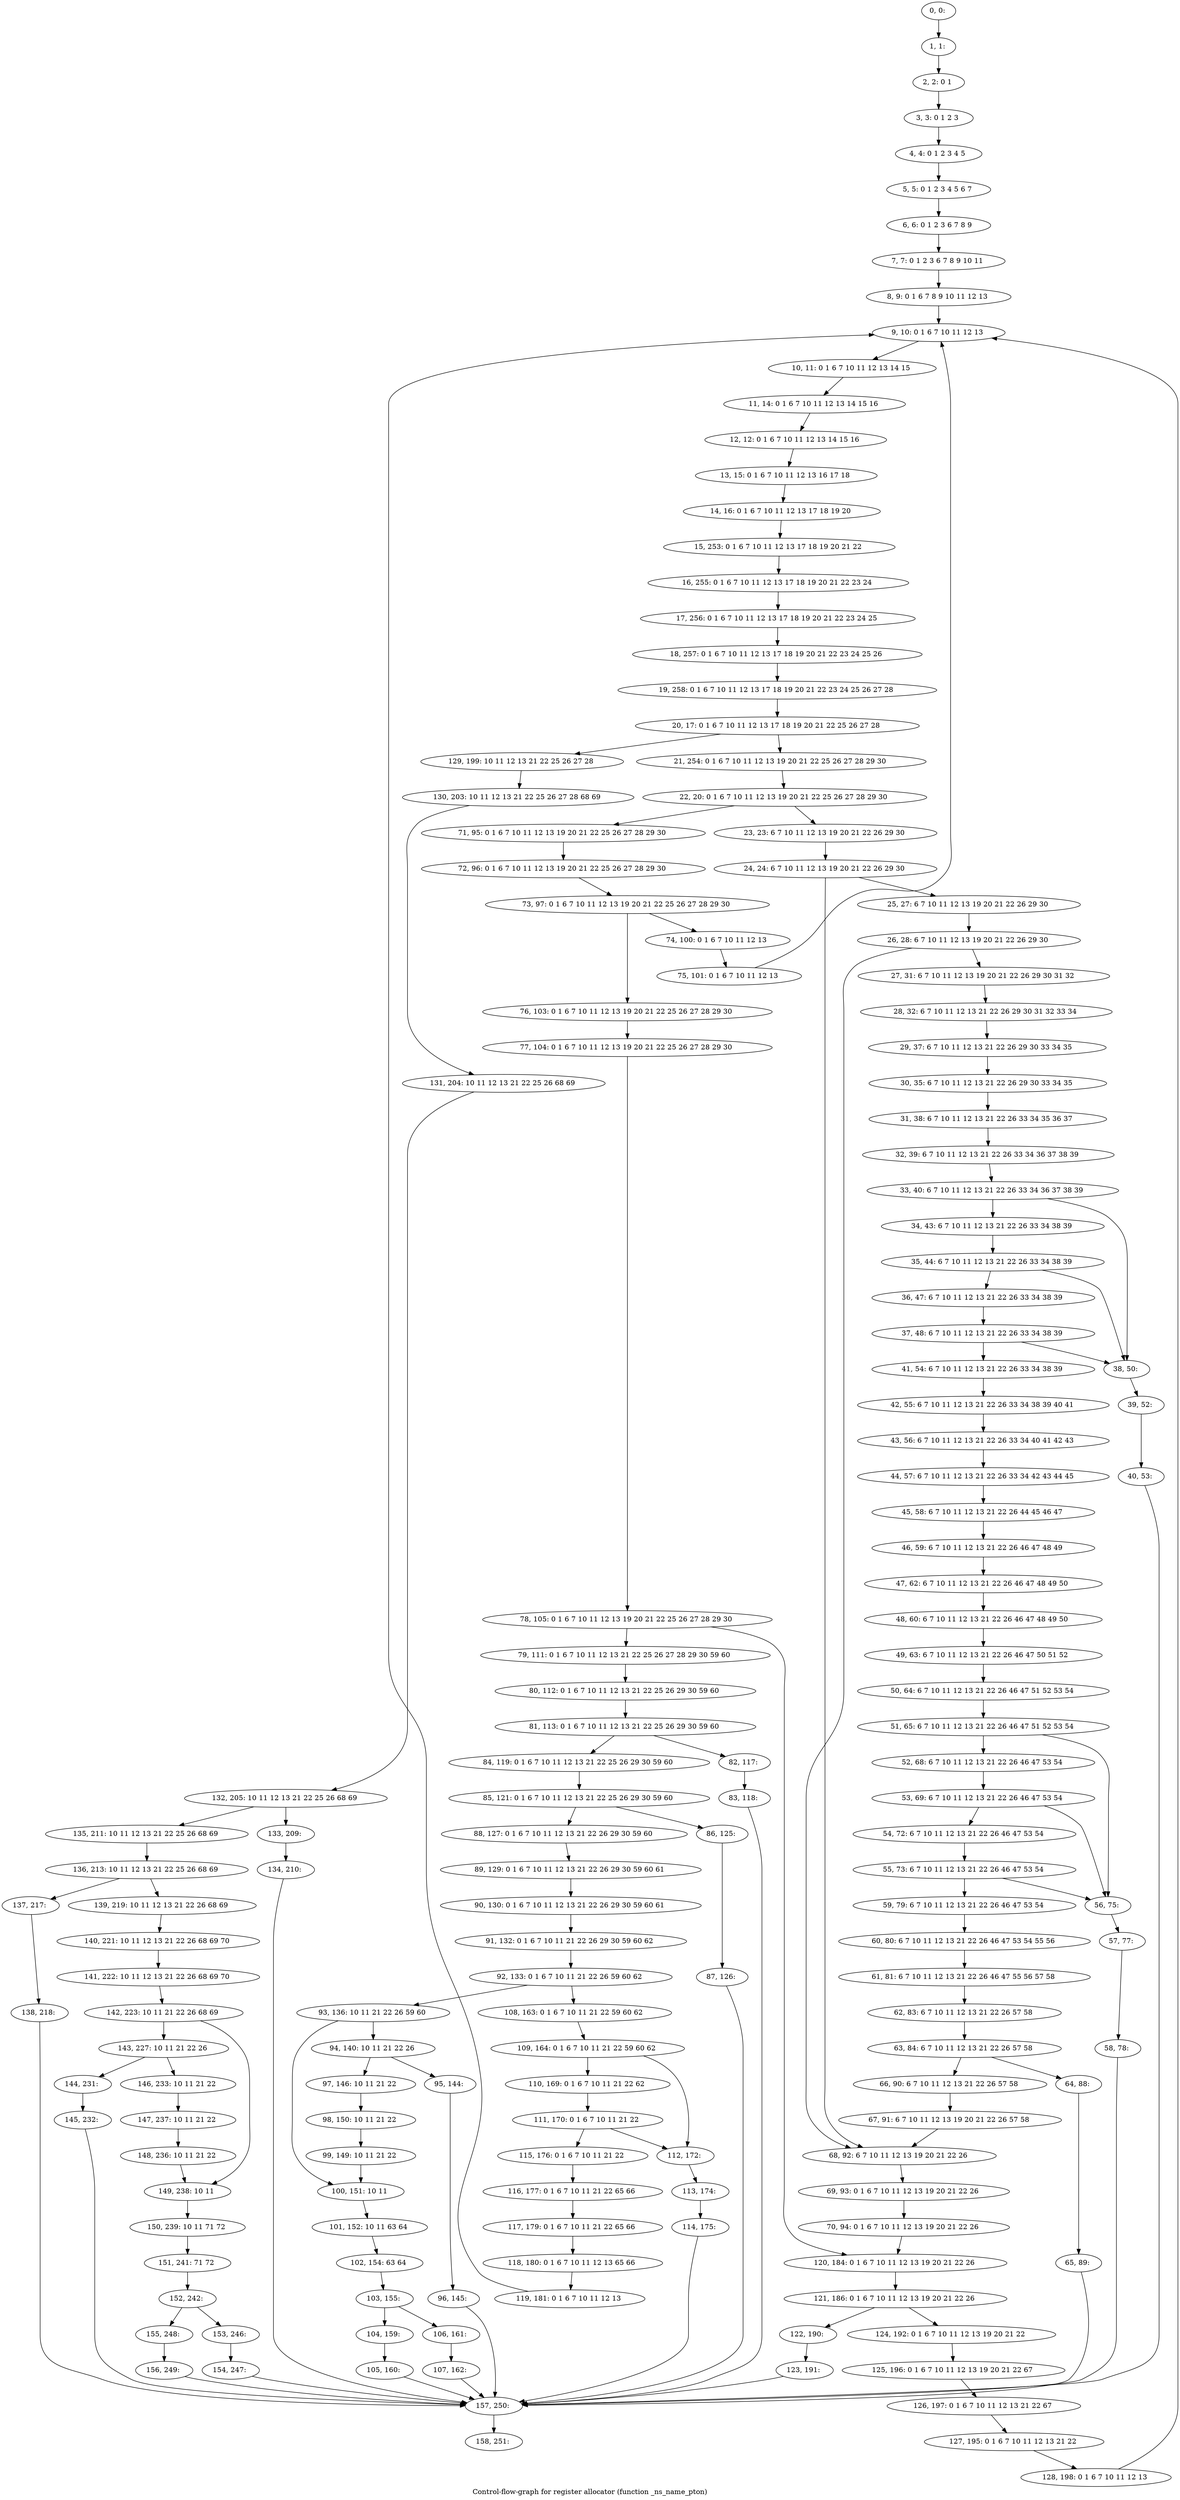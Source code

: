 digraph G {
graph [label="Control-flow-graph for register allocator (function _ns_name_pton)"]
0[label="0, 0: "];
1[label="1, 1: "];
2[label="2, 2: 0 1 "];
3[label="3, 3: 0 1 2 3 "];
4[label="4, 4: 0 1 2 3 4 5 "];
5[label="5, 5: 0 1 2 3 4 5 6 7 "];
6[label="6, 6: 0 1 2 3 6 7 8 9 "];
7[label="7, 7: 0 1 2 3 6 7 8 9 10 11 "];
8[label="8, 9: 0 1 6 7 8 9 10 11 12 13 "];
9[label="9, 10: 0 1 6 7 10 11 12 13 "];
10[label="10, 11: 0 1 6 7 10 11 12 13 14 15 "];
11[label="11, 14: 0 1 6 7 10 11 12 13 14 15 16 "];
12[label="12, 12: 0 1 6 7 10 11 12 13 14 15 16 "];
13[label="13, 15: 0 1 6 7 10 11 12 13 16 17 18 "];
14[label="14, 16: 0 1 6 7 10 11 12 13 17 18 19 20 "];
15[label="15, 253: 0 1 6 7 10 11 12 13 17 18 19 20 21 22 "];
16[label="16, 255: 0 1 6 7 10 11 12 13 17 18 19 20 21 22 23 24 "];
17[label="17, 256: 0 1 6 7 10 11 12 13 17 18 19 20 21 22 23 24 25 "];
18[label="18, 257: 0 1 6 7 10 11 12 13 17 18 19 20 21 22 23 24 25 26 "];
19[label="19, 258: 0 1 6 7 10 11 12 13 17 18 19 20 21 22 23 24 25 26 27 28 "];
20[label="20, 17: 0 1 6 7 10 11 12 13 17 18 19 20 21 22 25 26 27 28 "];
21[label="21, 254: 0 1 6 7 10 11 12 13 19 20 21 22 25 26 27 28 29 30 "];
22[label="22, 20: 0 1 6 7 10 11 12 13 19 20 21 22 25 26 27 28 29 30 "];
23[label="23, 23: 6 7 10 11 12 13 19 20 21 22 26 29 30 "];
24[label="24, 24: 6 7 10 11 12 13 19 20 21 22 26 29 30 "];
25[label="25, 27: 6 7 10 11 12 13 19 20 21 22 26 29 30 "];
26[label="26, 28: 6 7 10 11 12 13 19 20 21 22 26 29 30 "];
27[label="27, 31: 6 7 10 11 12 13 19 20 21 22 26 29 30 31 32 "];
28[label="28, 32: 6 7 10 11 12 13 21 22 26 29 30 31 32 33 34 "];
29[label="29, 37: 6 7 10 11 12 13 21 22 26 29 30 33 34 35 "];
30[label="30, 35: 6 7 10 11 12 13 21 22 26 29 30 33 34 35 "];
31[label="31, 38: 6 7 10 11 12 13 21 22 26 33 34 35 36 37 "];
32[label="32, 39: 6 7 10 11 12 13 21 22 26 33 34 36 37 38 39 "];
33[label="33, 40: 6 7 10 11 12 13 21 22 26 33 34 36 37 38 39 "];
34[label="34, 43: 6 7 10 11 12 13 21 22 26 33 34 38 39 "];
35[label="35, 44: 6 7 10 11 12 13 21 22 26 33 34 38 39 "];
36[label="36, 47: 6 7 10 11 12 13 21 22 26 33 34 38 39 "];
37[label="37, 48: 6 7 10 11 12 13 21 22 26 33 34 38 39 "];
38[label="38, 50: "];
39[label="39, 52: "];
40[label="40, 53: "];
41[label="41, 54: 6 7 10 11 12 13 21 22 26 33 34 38 39 "];
42[label="42, 55: 6 7 10 11 12 13 21 22 26 33 34 38 39 40 41 "];
43[label="43, 56: 6 7 10 11 12 13 21 22 26 33 34 40 41 42 43 "];
44[label="44, 57: 6 7 10 11 12 13 21 22 26 33 34 42 43 44 45 "];
45[label="45, 58: 6 7 10 11 12 13 21 22 26 44 45 46 47 "];
46[label="46, 59: 6 7 10 11 12 13 21 22 26 46 47 48 49 "];
47[label="47, 62: 6 7 10 11 12 13 21 22 26 46 47 48 49 50 "];
48[label="48, 60: 6 7 10 11 12 13 21 22 26 46 47 48 49 50 "];
49[label="49, 63: 6 7 10 11 12 13 21 22 26 46 47 50 51 52 "];
50[label="50, 64: 6 7 10 11 12 13 21 22 26 46 47 51 52 53 54 "];
51[label="51, 65: 6 7 10 11 12 13 21 22 26 46 47 51 52 53 54 "];
52[label="52, 68: 6 7 10 11 12 13 21 22 26 46 47 53 54 "];
53[label="53, 69: 6 7 10 11 12 13 21 22 26 46 47 53 54 "];
54[label="54, 72: 6 7 10 11 12 13 21 22 26 46 47 53 54 "];
55[label="55, 73: 6 7 10 11 12 13 21 22 26 46 47 53 54 "];
56[label="56, 75: "];
57[label="57, 77: "];
58[label="58, 78: "];
59[label="59, 79: 6 7 10 11 12 13 21 22 26 46 47 53 54 "];
60[label="60, 80: 6 7 10 11 12 13 21 22 26 46 47 53 54 55 56 "];
61[label="61, 81: 6 7 10 11 12 13 21 22 26 46 47 55 56 57 58 "];
62[label="62, 83: 6 7 10 11 12 13 21 22 26 57 58 "];
63[label="63, 84: 6 7 10 11 12 13 21 22 26 57 58 "];
64[label="64, 88: "];
65[label="65, 89: "];
66[label="66, 90: 6 7 10 11 12 13 21 22 26 57 58 "];
67[label="67, 91: 6 7 10 11 12 13 19 20 21 22 26 57 58 "];
68[label="68, 92: 6 7 10 11 12 13 19 20 21 22 26 "];
69[label="69, 93: 0 1 6 7 10 11 12 13 19 20 21 22 26 "];
70[label="70, 94: 0 1 6 7 10 11 12 13 19 20 21 22 26 "];
71[label="71, 95: 0 1 6 7 10 11 12 13 19 20 21 22 25 26 27 28 29 30 "];
72[label="72, 96: 0 1 6 7 10 11 12 13 19 20 21 22 25 26 27 28 29 30 "];
73[label="73, 97: 0 1 6 7 10 11 12 13 19 20 21 22 25 26 27 28 29 30 "];
74[label="74, 100: 0 1 6 7 10 11 12 13 "];
75[label="75, 101: 0 1 6 7 10 11 12 13 "];
76[label="76, 103: 0 1 6 7 10 11 12 13 19 20 21 22 25 26 27 28 29 30 "];
77[label="77, 104: 0 1 6 7 10 11 12 13 19 20 21 22 25 26 27 28 29 30 "];
78[label="78, 105: 0 1 6 7 10 11 12 13 19 20 21 22 25 26 27 28 29 30 "];
79[label="79, 111: 0 1 6 7 10 11 12 13 21 22 25 26 27 28 29 30 59 60 "];
80[label="80, 112: 0 1 6 7 10 11 12 13 21 22 25 26 29 30 59 60 "];
81[label="81, 113: 0 1 6 7 10 11 12 13 21 22 25 26 29 30 59 60 "];
82[label="82, 117: "];
83[label="83, 118: "];
84[label="84, 119: 0 1 6 7 10 11 12 13 21 22 25 26 29 30 59 60 "];
85[label="85, 121: 0 1 6 7 10 11 12 13 21 22 25 26 29 30 59 60 "];
86[label="86, 125: "];
87[label="87, 126: "];
88[label="88, 127: 0 1 6 7 10 11 12 13 21 22 26 29 30 59 60 "];
89[label="89, 129: 0 1 6 7 10 11 12 13 21 22 26 29 30 59 60 61 "];
90[label="90, 130: 0 1 6 7 10 11 12 13 21 22 26 29 30 59 60 61 "];
91[label="91, 132: 0 1 6 7 10 11 21 22 26 29 30 59 60 62 "];
92[label="92, 133: 0 1 6 7 10 11 21 22 26 59 60 62 "];
93[label="93, 136: 10 11 21 22 26 59 60 "];
94[label="94, 140: 10 11 21 22 26 "];
95[label="95, 144: "];
96[label="96, 145: "];
97[label="97, 146: 10 11 21 22 "];
98[label="98, 150: 10 11 21 22 "];
99[label="99, 149: 10 11 21 22 "];
100[label="100, 151: 10 11 "];
101[label="101, 152: 10 11 63 64 "];
102[label="102, 154: 63 64 "];
103[label="103, 155: "];
104[label="104, 159: "];
105[label="105, 160: "];
106[label="106, 161: "];
107[label="107, 162: "];
108[label="108, 163: 0 1 6 7 10 11 21 22 59 60 62 "];
109[label="109, 164: 0 1 6 7 10 11 21 22 59 60 62 "];
110[label="110, 169: 0 1 6 7 10 11 21 22 62 "];
111[label="111, 170: 0 1 6 7 10 11 21 22 "];
112[label="112, 172: "];
113[label="113, 174: "];
114[label="114, 175: "];
115[label="115, 176: 0 1 6 7 10 11 21 22 "];
116[label="116, 177: 0 1 6 7 10 11 21 22 65 66 "];
117[label="117, 179: 0 1 6 7 10 11 21 22 65 66 "];
118[label="118, 180: 0 1 6 7 10 11 12 13 65 66 "];
119[label="119, 181: 0 1 6 7 10 11 12 13 "];
120[label="120, 184: 0 1 6 7 10 11 12 13 19 20 21 22 26 "];
121[label="121, 186: 0 1 6 7 10 11 12 13 19 20 21 22 26 "];
122[label="122, 190: "];
123[label="123, 191: "];
124[label="124, 192: 0 1 6 7 10 11 12 13 19 20 21 22 "];
125[label="125, 196: 0 1 6 7 10 11 12 13 19 20 21 22 67 "];
126[label="126, 197: 0 1 6 7 10 11 12 13 21 22 67 "];
127[label="127, 195: 0 1 6 7 10 11 12 13 21 22 "];
128[label="128, 198: 0 1 6 7 10 11 12 13 "];
129[label="129, 199: 10 11 12 13 21 22 25 26 27 28 "];
130[label="130, 203: 10 11 12 13 21 22 25 26 27 28 68 69 "];
131[label="131, 204: 10 11 12 13 21 22 25 26 68 69 "];
132[label="132, 205: 10 11 12 13 21 22 25 26 68 69 "];
133[label="133, 209: "];
134[label="134, 210: "];
135[label="135, 211: 10 11 12 13 21 22 25 26 68 69 "];
136[label="136, 213: 10 11 12 13 21 22 25 26 68 69 "];
137[label="137, 217: "];
138[label="138, 218: "];
139[label="139, 219: 10 11 12 13 21 22 26 68 69 "];
140[label="140, 221: 10 11 12 13 21 22 26 68 69 70 "];
141[label="141, 222: 10 11 12 13 21 22 26 68 69 70 "];
142[label="142, 223: 10 11 21 22 26 68 69 "];
143[label="143, 227: 10 11 21 22 26 "];
144[label="144, 231: "];
145[label="145, 232: "];
146[label="146, 233: 10 11 21 22 "];
147[label="147, 237: 10 11 21 22 "];
148[label="148, 236: 10 11 21 22 "];
149[label="149, 238: 10 11 "];
150[label="150, 239: 10 11 71 72 "];
151[label="151, 241: 71 72 "];
152[label="152, 242: "];
153[label="153, 246: "];
154[label="154, 247: "];
155[label="155, 248: "];
156[label="156, 249: "];
157[label="157, 250: "];
158[label="158, 251: "];
0->1 ;
1->2 ;
2->3 ;
3->4 ;
4->5 ;
5->6 ;
6->7 ;
7->8 ;
8->9 ;
9->10 ;
10->11 ;
11->12 ;
12->13 ;
13->14 ;
14->15 ;
15->16 ;
16->17 ;
17->18 ;
18->19 ;
19->20 ;
20->21 ;
20->129 ;
21->22 ;
22->23 ;
22->71 ;
23->24 ;
24->25 ;
24->68 ;
25->26 ;
26->27 ;
26->68 ;
27->28 ;
28->29 ;
29->30 ;
30->31 ;
31->32 ;
32->33 ;
33->34 ;
33->38 ;
34->35 ;
35->36 ;
35->38 ;
36->37 ;
37->38 ;
37->41 ;
38->39 ;
39->40 ;
40->157 ;
41->42 ;
42->43 ;
43->44 ;
44->45 ;
45->46 ;
46->47 ;
47->48 ;
48->49 ;
49->50 ;
50->51 ;
51->52 ;
51->56 ;
52->53 ;
53->54 ;
53->56 ;
54->55 ;
55->56 ;
55->59 ;
56->57 ;
57->58 ;
58->157 ;
59->60 ;
60->61 ;
61->62 ;
62->63 ;
63->64 ;
63->66 ;
64->65 ;
65->157 ;
66->67 ;
67->68 ;
68->69 ;
69->70 ;
70->120 ;
71->72 ;
72->73 ;
73->74 ;
73->76 ;
74->75 ;
75->9 ;
76->77 ;
77->78 ;
78->79 ;
78->120 ;
79->80 ;
80->81 ;
81->82 ;
81->84 ;
82->83 ;
83->157 ;
84->85 ;
85->86 ;
85->88 ;
86->87 ;
87->157 ;
88->89 ;
89->90 ;
90->91 ;
91->92 ;
92->93 ;
92->108 ;
93->94 ;
93->100 ;
94->95 ;
94->97 ;
95->96 ;
96->157 ;
97->98 ;
98->99 ;
99->100 ;
100->101 ;
101->102 ;
102->103 ;
103->104 ;
103->106 ;
104->105 ;
105->157 ;
106->107 ;
107->157 ;
108->109 ;
109->110 ;
109->112 ;
110->111 ;
111->112 ;
111->115 ;
112->113 ;
113->114 ;
114->157 ;
115->116 ;
116->117 ;
117->118 ;
118->119 ;
119->9 ;
120->121 ;
121->122 ;
121->124 ;
122->123 ;
123->157 ;
124->125 ;
125->126 ;
126->127 ;
127->128 ;
128->9 ;
129->130 ;
130->131 ;
131->132 ;
132->133 ;
132->135 ;
133->134 ;
134->157 ;
135->136 ;
136->137 ;
136->139 ;
137->138 ;
138->157 ;
139->140 ;
140->141 ;
141->142 ;
142->143 ;
142->149 ;
143->144 ;
143->146 ;
144->145 ;
145->157 ;
146->147 ;
147->148 ;
148->149 ;
149->150 ;
150->151 ;
151->152 ;
152->153 ;
152->155 ;
153->154 ;
154->157 ;
155->156 ;
156->157 ;
157->158 ;
}
